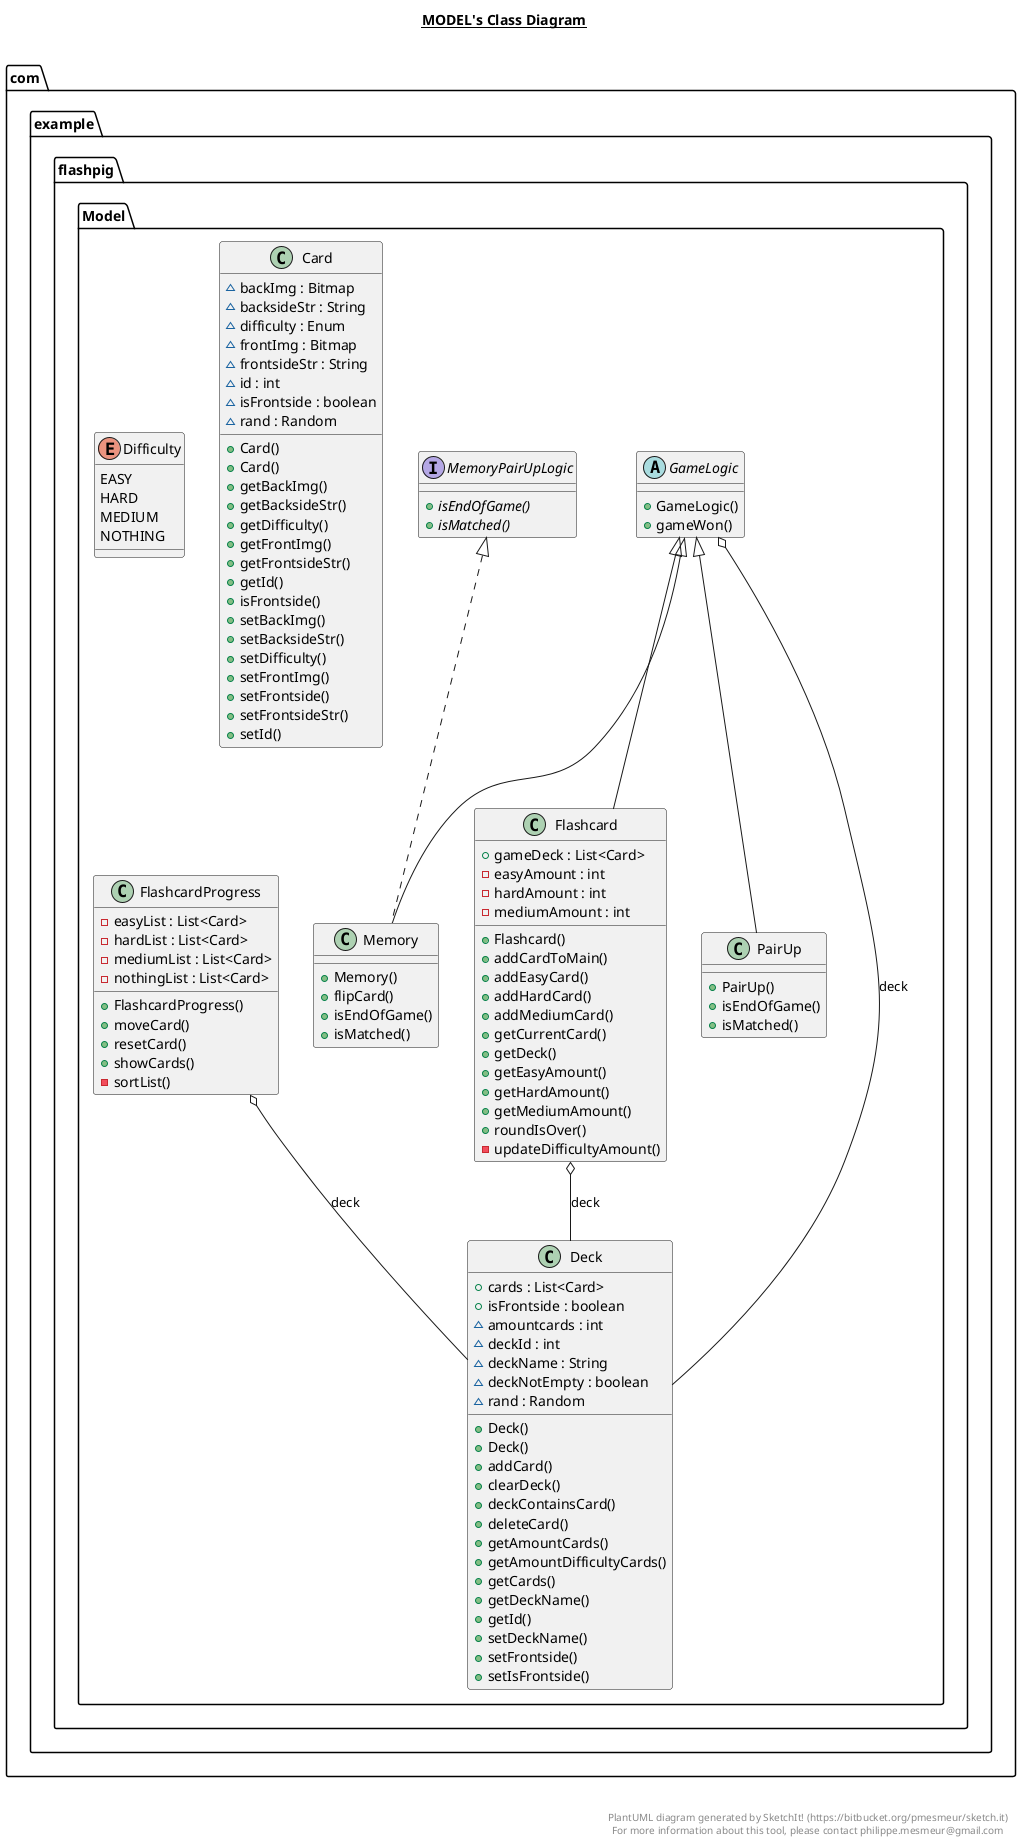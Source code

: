 @startuml

title __MODEL's Class Diagram__\n

  namespace com.example.flashpig {
    namespace Model {
      class com.example.flashpig.Model.Card {
          ~ backImg : Bitmap
          ~ backsideStr : String
          ~ difficulty : Enum
          ~ frontImg : Bitmap
          ~ frontsideStr : String
          ~ id : int
          ~ isFrontside : boolean
          ~ rand : Random
          + Card()
          + Card()
          + getBackImg()
          + getBacksideStr()
          + getDifficulty()
          + getFrontImg()
          + getFrontsideStr()
          + getId()
          + isFrontside()
          + setBackImg()
          + setBacksideStr()
          + setDifficulty()
          + setFrontImg()
          + setFrontside()
          + setFrontsideStr()
          + setId()
      }
    }
  }
  

  namespace com.example.flashpig {
    namespace Model {
      class com.example.flashpig.Model.Deck {
          + cards : List<Card>
          + isFrontside : boolean
          ~ amountcards : int
          ~ deckId : int
          ~ deckName : String
          ~ deckNotEmpty : boolean
          ~ rand : Random
          + Deck()
          + Deck()
          + addCard()
          + clearDeck()
          + deckContainsCard()
          + deleteCard()
          + getAmountCards()
          + getAmountDifficultyCards()
          + getCards()
          + getDeckName()
          + getId()
          + setDeckName()
          + setFrontside()
          + setIsFrontside()
      }
    }
  }
  

  namespace com.example.flashpig {
    namespace Model {
      enum Difficulty {
        EASY
        HARD
        MEDIUM
        NOTHING
      }
    }
  }
  

  namespace com.example.flashpig {
    namespace Model {
      class com.example.flashpig.Model.Flashcard {
          + gameDeck : List<Card>
          - easyAmount : int
          - hardAmount : int
          - mediumAmount : int
          + Flashcard()
          + addCardToMain()
          + addEasyCard()
          + addHardCard()
          + addMediumCard()
          + getCurrentCard()
          + getDeck()
          + getEasyAmount()
          + getHardAmount()
          + getMediumAmount()
          + roundIsOver()
          - updateDifficultyAmount()
      }
    }
  }
  

  namespace com.example.flashpig {
    namespace Model {
      class com.example.flashpig.Model.FlashcardProgress {
          - easyList : List<Card>
          - hardList : List<Card>
          - mediumList : List<Card>
          - nothingList : List<Card>
          + FlashcardProgress()
          + moveCard()
          + resetCard()
          + showCards()
          - sortList()
      }
    }
  }
  

  namespace com.example.flashpig {
    namespace Model {
      abstract class com.example.flashpig.Model.GameLogic {
          + GameLogic()
          + gameWon()
      }
    }
  }
  

  namespace com.example.flashpig {
    namespace Model {
      class com.example.flashpig.Model.Memory {
          + Memory()
          + flipCard()
          + isEndOfGame()
          + isMatched()
      }
    }
  }
  

  namespace com.example.flashpig {
    namespace Model {
      interface com.example.flashpig.Model.MemoryPairUpLogic {
          {abstract} + isEndOfGame()
          {abstract} + isMatched()
      }
    }
  }
  

  namespace com.example.flashpig {
    namespace Model {
      class com.example.flashpig.Model.PairUp {
          + PairUp()
          + isEndOfGame()
          + isMatched()
      }
    }
  }
  

  com.example.flashpig.Model.Flashcard -up-|> com.example.flashpig.Model.GameLogic
  com.example.flashpig.Model.Flashcard o-- com.example.flashpig.Model.Deck : deck
  com.example.flashpig.Model.FlashcardProgress o-- com.example.flashpig.Model.Deck : deck
  com.example.flashpig.Model.GameLogic o-- com.example.flashpig.Model.Deck : deck
  com.example.flashpig.Model.Memory .up.|> com.example.flashpig.Model.MemoryPairUpLogic
  com.example.flashpig.Model.Memory -up-|> com.example.flashpig.Model.GameLogic
  com.example.flashpig.Model.PairUp -up-|> com.example.flashpig.Model.GameLogic


right footer


PlantUML diagram generated by SketchIt! (https://bitbucket.org/pmesmeur/sketch.it)
For more information about this tool, please contact philippe.mesmeur@gmail.com
endfooter

@enduml

